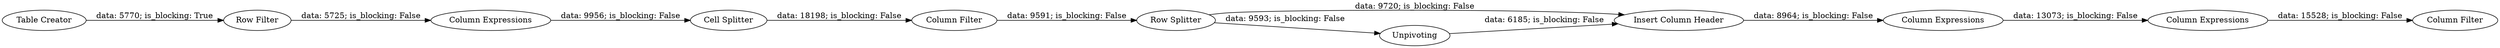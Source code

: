 digraph {
	"2565732345710932138_6" [label="Row Filter"]
	"2565732345710932138_10" [label="Column Filter"]
	"2565732345710932138_1" [label="Table Creator"]
	"2565732345710932138_16" [label="Column Expressions"]
	"2565732345710932138_8" [label="Insert Column Header"]
	"2565732345710932138_3" [label="Column Expressions"]
	"2565732345710932138_9" [label="Row Splitter"]
	"2565732345710932138_7" [label="Cell Splitter"]
	"2565732345710932138_17" [label="Column Filter"]
	"2565732345710932138_13" [label="Column Expressions"]
	"2565732345710932138_11" [label=Unpivoting]
	"2565732345710932138_7" -> "2565732345710932138_10" [label="data: 18198; is_blocking: False"]
	"2565732345710932138_11" -> "2565732345710932138_8" [label="data: 6185; is_blocking: False"]
	"2565732345710932138_10" -> "2565732345710932138_9" [label="data: 9591; is_blocking: False"]
	"2565732345710932138_1" -> "2565732345710932138_6" [label="data: 5770; is_blocking: True"]
	"2565732345710932138_8" -> "2565732345710932138_13" [label="data: 8964; is_blocking: False"]
	"2565732345710932138_6" -> "2565732345710932138_3" [label="data: 5725; is_blocking: False"]
	"2565732345710932138_16" -> "2565732345710932138_17" [label="data: 15528; is_blocking: False"]
	"2565732345710932138_9" -> "2565732345710932138_8" [label="data: 9720; is_blocking: False"]
	"2565732345710932138_3" -> "2565732345710932138_7" [label="data: 9956; is_blocking: False"]
	"2565732345710932138_9" -> "2565732345710932138_11" [label="data: 9593; is_blocking: False"]
	"2565732345710932138_13" -> "2565732345710932138_16" [label="data: 13073; is_blocking: False"]
	rankdir=LR
}
